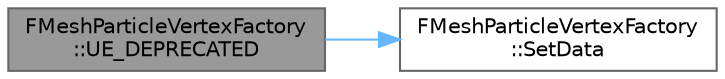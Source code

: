 digraph "FMeshParticleVertexFactory::UE_DEPRECATED"
{
 // INTERACTIVE_SVG=YES
 // LATEX_PDF_SIZE
  bgcolor="transparent";
  edge [fontname=Helvetica,fontsize=10,labelfontname=Helvetica,labelfontsize=10];
  node [fontname=Helvetica,fontsize=10,shape=box,height=0.2,width=0.4];
  rankdir="LR";
  Node1 [id="Node000001",label="FMeshParticleVertexFactory\l::UE_DEPRECATED",height=0.2,width=0.4,color="gray40", fillcolor="grey60", style="filled", fontcolor="black",tooltip=" "];
  Node1 -> Node2 [id="edge1_Node000001_Node000002",color="steelblue1",style="solid",tooltip=" "];
  Node2 [id="Node000002",label="FMeshParticleVertexFactory\l::SetData",height=0.2,width=0.4,color="grey40", fillcolor="white", style="filled",URL="$d2/d02/classFMeshParticleVertexFactory.html#a4be2dbd7a3a344c5a7e40d97d27a91a7",tooltip="An implementation of the interface used by TSynchronizedResource to update the resource with new data..."];
}
